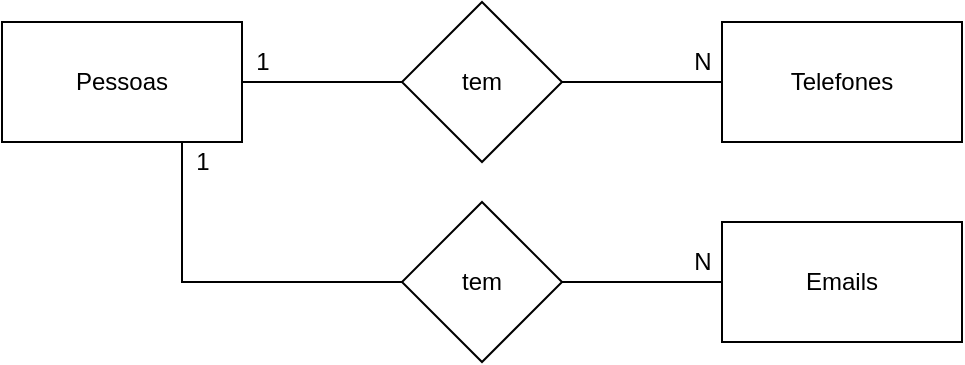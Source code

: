 <mxfile version="14.4.2" type="device" pages="2"><diagram id="9EVZ0hE0h8_FhwrfoBCf" name="conceitual"><mxGraphModel dx="1038" dy="580" grid="1" gridSize="10" guides="1" tooltips="1" connect="1" arrows="1" fold="1" page="1" pageScale="1" pageWidth="827" pageHeight="1169" math="0" shadow="0"><root><mxCell id="0"/><mxCell id="1" parent="0"/><mxCell id="iZLvHCir6R33bR3hltUS-14" style="edgeStyle=orthogonalEdgeStyle;rounded=0;orthogonalLoop=1;jettySize=auto;html=1;exitX=1;exitY=0.5;exitDx=0;exitDy=0;entryX=0;entryY=0.5;entryDx=0;entryDy=0;endArrow=none;endFill=0;" parent="1" source="iZLvHCir6R33bR3hltUS-15" target="iZLvHCir6R33bR3hltUS-20" edge="1"><mxGeometry relative="1" as="geometry"/></mxCell><mxCell id="HhLZCCiwHROmzc9Se7vl-2" style="edgeStyle=orthogonalEdgeStyle;rounded=0;orthogonalLoop=1;jettySize=auto;html=1;exitX=0.75;exitY=1;exitDx=0;exitDy=0;entryX=0;entryY=0.5;entryDx=0;entryDy=0;endArrow=none;endFill=0;" parent="1" source="iZLvHCir6R33bR3hltUS-15" target="HhLZCCiwHROmzc9Se7vl-1" edge="1"><mxGeometry relative="1" as="geometry"/></mxCell><mxCell id="iZLvHCir6R33bR3hltUS-15" value="Pessoas" style="rounded=0;whiteSpace=wrap;html=1;" parent="1" vertex="1"><mxGeometry x="90" y="90" width="120" height="60" as="geometry"/></mxCell><mxCell id="iZLvHCir6R33bR3hltUS-16" value="Telefones" style="rounded=0;whiteSpace=wrap;html=1;" parent="1" vertex="1"><mxGeometry x="450" y="90" width="120" height="60" as="geometry"/></mxCell><mxCell id="iZLvHCir6R33bR3hltUS-17" style="edgeStyle=orthogonalEdgeStyle;rounded=0;orthogonalLoop=1;jettySize=auto;html=1;exitX=1;exitY=0.5;exitDx=0;exitDy=0;entryX=0;entryY=0.5;entryDx=0;entryDy=0;endArrow=none;endFill=0;" parent="1" source="iZLvHCir6R33bR3hltUS-20" target="iZLvHCir6R33bR3hltUS-16" edge="1"><mxGeometry relative="1" as="geometry"/></mxCell><mxCell id="iZLvHCir6R33bR3hltUS-20" value="tem" style="rhombus;whiteSpace=wrap;html=1;" parent="1" vertex="1"><mxGeometry x="290" y="80" width="80" height="80" as="geometry"/></mxCell><mxCell id="iZLvHCir6R33bR3hltUS-21" value="1" style="text;html=1;align=center;verticalAlign=middle;resizable=0;points=[];autosize=1;" parent="1" vertex="1"><mxGeometry x="210" y="100" width="20" height="20" as="geometry"/></mxCell><mxCell id="iZLvHCir6R33bR3hltUS-22" value="N" style="text;html=1;align=center;verticalAlign=middle;resizable=0;points=[];autosize=1;" parent="1" vertex="1"><mxGeometry x="430" y="100" width="20" height="20" as="geometry"/></mxCell><mxCell id="iZLvHCir6R33bR3hltUS-23" value="Emails" style="rounded=0;whiteSpace=wrap;html=1;" parent="1" vertex="1"><mxGeometry x="450" y="190" width="120" height="60" as="geometry"/></mxCell><mxCell id="iZLvHCir6R33bR3hltUS-24" value="N" style="text;html=1;align=center;verticalAlign=middle;resizable=0;points=[];autosize=1;" parent="1" vertex="1"><mxGeometry x="430" y="200" width="20" height="20" as="geometry"/></mxCell><mxCell id="HhLZCCiwHROmzc9Se7vl-3" style="edgeStyle=orthogonalEdgeStyle;rounded=0;orthogonalLoop=1;jettySize=auto;html=1;exitX=1;exitY=0.5;exitDx=0;exitDy=0;entryX=0;entryY=0.5;entryDx=0;entryDy=0;endArrow=none;endFill=0;" parent="1" source="HhLZCCiwHROmzc9Se7vl-1" target="iZLvHCir6R33bR3hltUS-23" edge="1"><mxGeometry relative="1" as="geometry"/></mxCell><mxCell id="HhLZCCiwHROmzc9Se7vl-1" value="tem" style="rhombus;whiteSpace=wrap;html=1;" parent="1" vertex="1"><mxGeometry x="290" y="180" width="80" height="80" as="geometry"/></mxCell><mxCell id="HhLZCCiwHROmzc9Se7vl-4" value="1" style="text;html=1;align=center;verticalAlign=middle;resizable=0;points=[];autosize=1;" parent="1" vertex="1"><mxGeometry x="180" y="150" width="20" height="20" as="geometry"/></mxCell></root></mxGraphModel></diagram><diagram id="J4QTIV_9zjx2S6FJbfed" name="logico"><mxGraphModel dx="1038" dy="580" grid="1" gridSize="10" guides="1" tooltips="1" connect="1" arrows="1" fold="1" page="1" pageScale="1" pageWidth="827" pageHeight="1169" math="0" shadow="0"><root><mxCell id="xcv7KOkW-VWj03H4LzKc-0"/><mxCell id="xcv7KOkW-VWj03H4LzKc-1" parent="xcv7KOkW-VWj03H4LzKc-0"/><mxCell id="THmrZ2yzIk2ozqEzo1gU-0" value="Pessoas" style="shape=table;startSize=30;container=1;collapsible=1;childLayout=tableLayout;fixedRows=1;rowLines=0;fontStyle=1;align=center;resizeLast=1;" vertex="1" parent="xcv7KOkW-VWj03H4LzKc-1"><mxGeometry x="50" y="80" width="180" height="180" as="geometry"><mxRectangle x="60" y="80" width="80" height="30" as="alternateBounds"/></mxGeometry></mxCell><mxCell id="THmrZ2yzIk2ozqEzo1gU-1" value="" style="shape=partialRectangle;collapsible=0;dropTarget=0;pointerEvents=0;fillColor=none;top=0;left=0;bottom=0;right=0;points=[[0,0.5],[1,0.5]];portConstraint=eastwest;" vertex="1" parent="THmrZ2yzIk2ozqEzo1gU-0"><mxGeometry y="30" width="180" height="30" as="geometry"/></mxCell><mxCell id="THmrZ2yzIk2ozqEzo1gU-2" value="PK" style="shape=partialRectangle;connectable=0;fillColor=none;top=0;left=0;bottom=0;right=0;fontStyle=1;overflow=hidden;" vertex="1" parent="THmrZ2yzIk2ozqEzo1gU-1"><mxGeometry width="60" height="30" as="geometry"/></mxCell><mxCell id="THmrZ2yzIk2ozqEzo1gU-3" value="idPessoa" style="shape=partialRectangle;connectable=0;fillColor=none;top=0;left=0;bottom=0;right=0;align=left;spacingLeft=6;fontStyle=5;overflow=hidden;" vertex="1" parent="THmrZ2yzIk2ozqEzo1gU-1"><mxGeometry x="60" width="120" height="30" as="geometry"/></mxCell><mxCell id="THmrZ2yzIk2ozqEzo1gU-4" value="" style="shape=partialRectangle;collapsible=0;dropTarget=0;pointerEvents=0;fillColor=none;top=0;left=0;bottom=1;right=0;points=[[0,0.5],[1,0.5]];portConstraint=eastwest;" vertex="1" parent="THmrZ2yzIk2ozqEzo1gU-0"><mxGeometry y="60" width="180" height="30" as="geometry"/></mxCell><mxCell id="THmrZ2yzIk2ozqEzo1gU-5" value="FK" style="shape=partialRectangle;connectable=0;fillColor=none;top=0;left=0;bottom=0;right=0;fontStyle=1;overflow=hidden;" vertex="1" parent="THmrZ2yzIk2ozqEzo1gU-4"><mxGeometry width="60" height="30" as="geometry"/></mxCell><mxCell id="THmrZ2yzIk2ozqEzo1gU-6" value="idTelefone" style="shape=partialRectangle;connectable=0;fillColor=none;top=0;left=0;bottom=0;right=0;align=left;spacingLeft=6;fontStyle=5;overflow=hidden;" vertex="1" parent="THmrZ2yzIk2ozqEzo1gU-4"><mxGeometry x="60" width="120" height="30" as="geometry"/></mxCell><mxCell id="THmrZ2yzIk2ozqEzo1gU-13" value="" style="shape=partialRectangle;collapsible=0;dropTarget=0;pointerEvents=0;fillColor=none;top=0;left=0;bottom=1;right=0;points=[[0,0.5],[1,0.5]];portConstraint=eastwest;" vertex="1" parent="THmrZ2yzIk2ozqEzo1gU-0"><mxGeometry y="90" width="180" height="30" as="geometry"/></mxCell><mxCell id="THmrZ2yzIk2ozqEzo1gU-14" value="FK" style="shape=partialRectangle;connectable=0;fillColor=none;top=0;left=0;bottom=0;right=0;fontStyle=1;overflow=hidden;" vertex="1" parent="THmrZ2yzIk2ozqEzo1gU-13"><mxGeometry width="60" height="30" as="geometry"/></mxCell><mxCell id="THmrZ2yzIk2ozqEzo1gU-15" value="idEmail" style="shape=partialRectangle;connectable=0;fillColor=none;top=0;left=0;bottom=0;right=0;align=left;spacingLeft=6;fontStyle=5;overflow=hidden;" vertex="1" parent="THmrZ2yzIk2ozqEzo1gU-13"><mxGeometry x="60" width="120" height="30" as="geometry"/></mxCell><mxCell id="THmrZ2yzIk2ozqEzo1gU-7" value="" style="shape=partialRectangle;collapsible=0;dropTarget=0;pointerEvents=0;fillColor=none;top=0;left=0;bottom=0;right=0;points=[[0,0.5],[1,0.5]];portConstraint=eastwest;" vertex="1" parent="THmrZ2yzIk2ozqEzo1gU-0"><mxGeometry y="120" width="180" height="30" as="geometry"/></mxCell><mxCell id="THmrZ2yzIk2ozqEzo1gU-8" value="" style="shape=partialRectangle;connectable=0;fillColor=none;top=0;left=0;bottom=0;right=0;editable=1;overflow=hidden;" vertex="1" parent="THmrZ2yzIk2ozqEzo1gU-7"><mxGeometry width="60" height="30" as="geometry"/></mxCell><mxCell id="THmrZ2yzIk2ozqEzo1gU-9" value="Nome" style="shape=partialRectangle;connectable=0;fillColor=none;top=0;left=0;bottom=0;right=0;align=left;spacingLeft=6;overflow=hidden;" vertex="1" parent="THmrZ2yzIk2ozqEzo1gU-7"><mxGeometry x="60" width="120" height="30" as="geometry"/></mxCell><mxCell id="u0iuqfaSY9KlUaQH7F4t-23" value="" style="shape=partialRectangle;collapsible=0;dropTarget=0;pointerEvents=0;fillColor=none;top=0;left=0;bottom=0;right=0;points=[[0,0.5],[1,0.5]];portConstraint=eastwest;" vertex="1" parent="THmrZ2yzIk2ozqEzo1gU-0"><mxGeometry y="150" width="180" height="30" as="geometry"/></mxCell><mxCell id="u0iuqfaSY9KlUaQH7F4t-24" value="" style="shape=partialRectangle;connectable=0;fillColor=none;top=0;left=0;bottom=0;right=0;editable=1;overflow=hidden;" vertex="1" parent="u0iuqfaSY9KlUaQH7F4t-23"><mxGeometry width="60" height="30" as="geometry"/></mxCell><mxCell id="u0iuqfaSY9KlUaQH7F4t-25" value="CNH" style="shape=partialRectangle;connectable=0;fillColor=none;top=0;left=0;bottom=0;right=0;align=left;spacingLeft=6;overflow=hidden;" vertex="1" parent="u0iuqfaSY9KlUaQH7F4t-23"><mxGeometry x="60" width="120" height="30" as="geometry"/></mxCell><mxCell id="THmrZ2yzIk2ozqEzo1gU-29" value="Telefones" style="shape=table;startSize=30;container=1;collapsible=1;childLayout=tableLayout;fixedRows=1;rowLines=0;fontStyle=1;align=center;resizeLast=1;" vertex="1" parent="xcv7KOkW-VWj03H4LzKc-1"><mxGeometry x="324" y="80" width="180" height="100" as="geometry"/></mxCell><mxCell id="THmrZ2yzIk2ozqEzo1gU-30" value="" style="shape=partialRectangle;collapsible=0;dropTarget=0;pointerEvents=0;fillColor=none;top=0;left=0;bottom=1;right=0;points=[[0,0.5],[1,0.5]];portConstraint=eastwest;" vertex="1" parent="THmrZ2yzIk2ozqEzo1gU-29"><mxGeometry y="30" width="180" height="30" as="geometry"/></mxCell><mxCell id="THmrZ2yzIk2ozqEzo1gU-31" value="PK" style="shape=partialRectangle;connectable=0;fillColor=none;top=0;left=0;bottom=0;right=0;fontStyle=1;overflow=hidden;" vertex="1" parent="THmrZ2yzIk2ozqEzo1gU-30"><mxGeometry width="30" height="30" as="geometry"/></mxCell><mxCell id="THmrZ2yzIk2ozqEzo1gU-32" value="idTelefone" style="shape=partialRectangle;connectable=0;fillColor=none;top=0;left=0;bottom=0;right=0;align=left;spacingLeft=6;fontStyle=5;overflow=hidden;" vertex="1" parent="THmrZ2yzIk2ozqEzo1gU-30"><mxGeometry x="30" width="150" height="30" as="geometry"/></mxCell><mxCell id="THmrZ2yzIk2ozqEzo1gU-33" value="" style="shape=partialRectangle;collapsible=0;dropTarget=0;pointerEvents=0;fillColor=none;top=0;left=0;bottom=0;right=0;points=[[0,0.5],[1,0.5]];portConstraint=eastwest;" vertex="1" parent="THmrZ2yzIk2ozqEzo1gU-29"><mxGeometry y="60" width="180" height="30" as="geometry"/></mxCell><mxCell id="THmrZ2yzIk2ozqEzo1gU-34" value="" style="shape=partialRectangle;connectable=0;fillColor=none;top=0;left=0;bottom=0;right=0;editable=1;overflow=hidden;" vertex="1" parent="THmrZ2yzIk2ozqEzo1gU-33"><mxGeometry width="30" height="30" as="geometry"/></mxCell><mxCell id="THmrZ2yzIk2ozqEzo1gU-35" value="Numero" style="shape=partialRectangle;connectable=0;fillColor=none;top=0;left=0;bottom=0;right=0;align=left;spacingLeft=6;overflow=hidden;" vertex="1" parent="THmrZ2yzIk2ozqEzo1gU-33"><mxGeometry x="30" width="150" height="30" as="geometry"/></mxCell><mxCell id="THmrZ2yzIk2ozqEzo1gU-42" value="Emails" style="shape=table;startSize=30;container=1;collapsible=1;childLayout=tableLayout;fixedRows=1;rowLines=0;fontStyle=1;align=center;resizeLast=1;" vertex="1" parent="xcv7KOkW-VWj03H4LzKc-1"><mxGeometry x="324" y="200" width="180" height="100" as="geometry"/></mxCell><mxCell id="THmrZ2yzIk2ozqEzo1gU-43" value="" style="shape=partialRectangle;collapsible=0;dropTarget=0;pointerEvents=0;fillColor=none;top=0;left=0;bottom=1;right=0;points=[[0,0.5],[1,0.5]];portConstraint=eastwest;" vertex="1" parent="THmrZ2yzIk2ozqEzo1gU-42"><mxGeometry y="30" width="180" height="30" as="geometry"/></mxCell><mxCell id="THmrZ2yzIk2ozqEzo1gU-44" value="PK" style="shape=partialRectangle;connectable=0;fillColor=none;top=0;left=0;bottom=0;right=0;fontStyle=1;overflow=hidden;" vertex="1" parent="THmrZ2yzIk2ozqEzo1gU-43"><mxGeometry width="30" height="30" as="geometry"/></mxCell><mxCell id="THmrZ2yzIk2ozqEzo1gU-45" value="idEmail" style="shape=partialRectangle;connectable=0;fillColor=none;top=0;left=0;bottom=0;right=0;align=left;spacingLeft=6;fontStyle=5;overflow=hidden;" vertex="1" parent="THmrZ2yzIk2ozqEzo1gU-43"><mxGeometry x="30" width="150" height="30" as="geometry"/></mxCell><mxCell id="THmrZ2yzIk2ozqEzo1gU-46" value="" style="shape=partialRectangle;collapsible=0;dropTarget=0;pointerEvents=0;fillColor=none;top=0;left=0;bottom=0;right=0;points=[[0,0.5],[1,0.5]];portConstraint=eastwest;" vertex="1" parent="THmrZ2yzIk2ozqEzo1gU-42"><mxGeometry y="60" width="180" height="30" as="geometry"/></mxCell><mxCell id="THmrZ2yzIk2ozqEzo1gU-47" value="" style="shape=partialRectangle;connectable=0;fillColor=none;top=0;left=0;bottom=0;right=0;editable=1;overflow=hidden;" vertex="1" parent="THmrZ2yzIk2ozqEzo1gU-46"><mxGeometry width="30" height="30" as="geometry"/></mxCell><mxCell id="THmrZ2yzIk2ozqEzo1gU-48" value="Endereco" style="shape=partialRectangle;connectable=0;fillColor=none;top=0;left=0;bottom=0;right=0;align=left;spacingLeft=6;overflow=hidden;" vertex="1" parent="THmrZ2yzIk2ozqEzo1gU-46"><mxGeometry x="30" width="150" height="30" as="geometry"/></mxCell><mxCell id="u0iuqfaSY9KlUaQH7F4t-0" value="" style="edgeStyle=entityRelationEdgeStyle;fontSize=12;html=1;endArrow=ERoneToMany;entryX=0;entryY=0.5;entryDx=0;entryDy=0;exitX=1;exitY=0.5;exitDx=0;exitDy=0;" edge="1" parent="xcv7KOkW-VWj03H4LzKc-1" source="THmrZ2yzIk2ozqEzo1gU-4" target="THmrZ2yzIk2ozqEzo1gU-30"><mxGeometry width="100" height="100" relative="1" as="geometry"><mxPoint x="210" y="250" as="sourcePoint"/><mxPoint x="310" y="150" as="targetPoint"/></mxGeometry></mxCell><mxCell id="u0iuqfaSY9KlUaQH7F4t-1" value="" style="edgeStyle=entityRelationEdgeStyle;fontSize=12;html=1;endArrow=ERoneToMany;entryX=0;entryY=0.5;entryDx=0;entryDy=0;exitX=1;exitY=0.5;exitDx=0;exitDy=0;" edge="1" parent="xcv7KOkW-VWj03H4LzKc-1" source="THmrZ2yzIk2ozqEzo1gU-13" target="THmrZ2yzIk2ozqEzo1gU-43"><mxGeometry width="100" height="100" relative="1" as="geometry"><mxPoint x="170" y="420" as="sourcePoint"/><mxPoint x="270" y="320" as="targetPoint"/></mxGeometry></mxCell></root></mxGraphModel></diagram></mxfile>